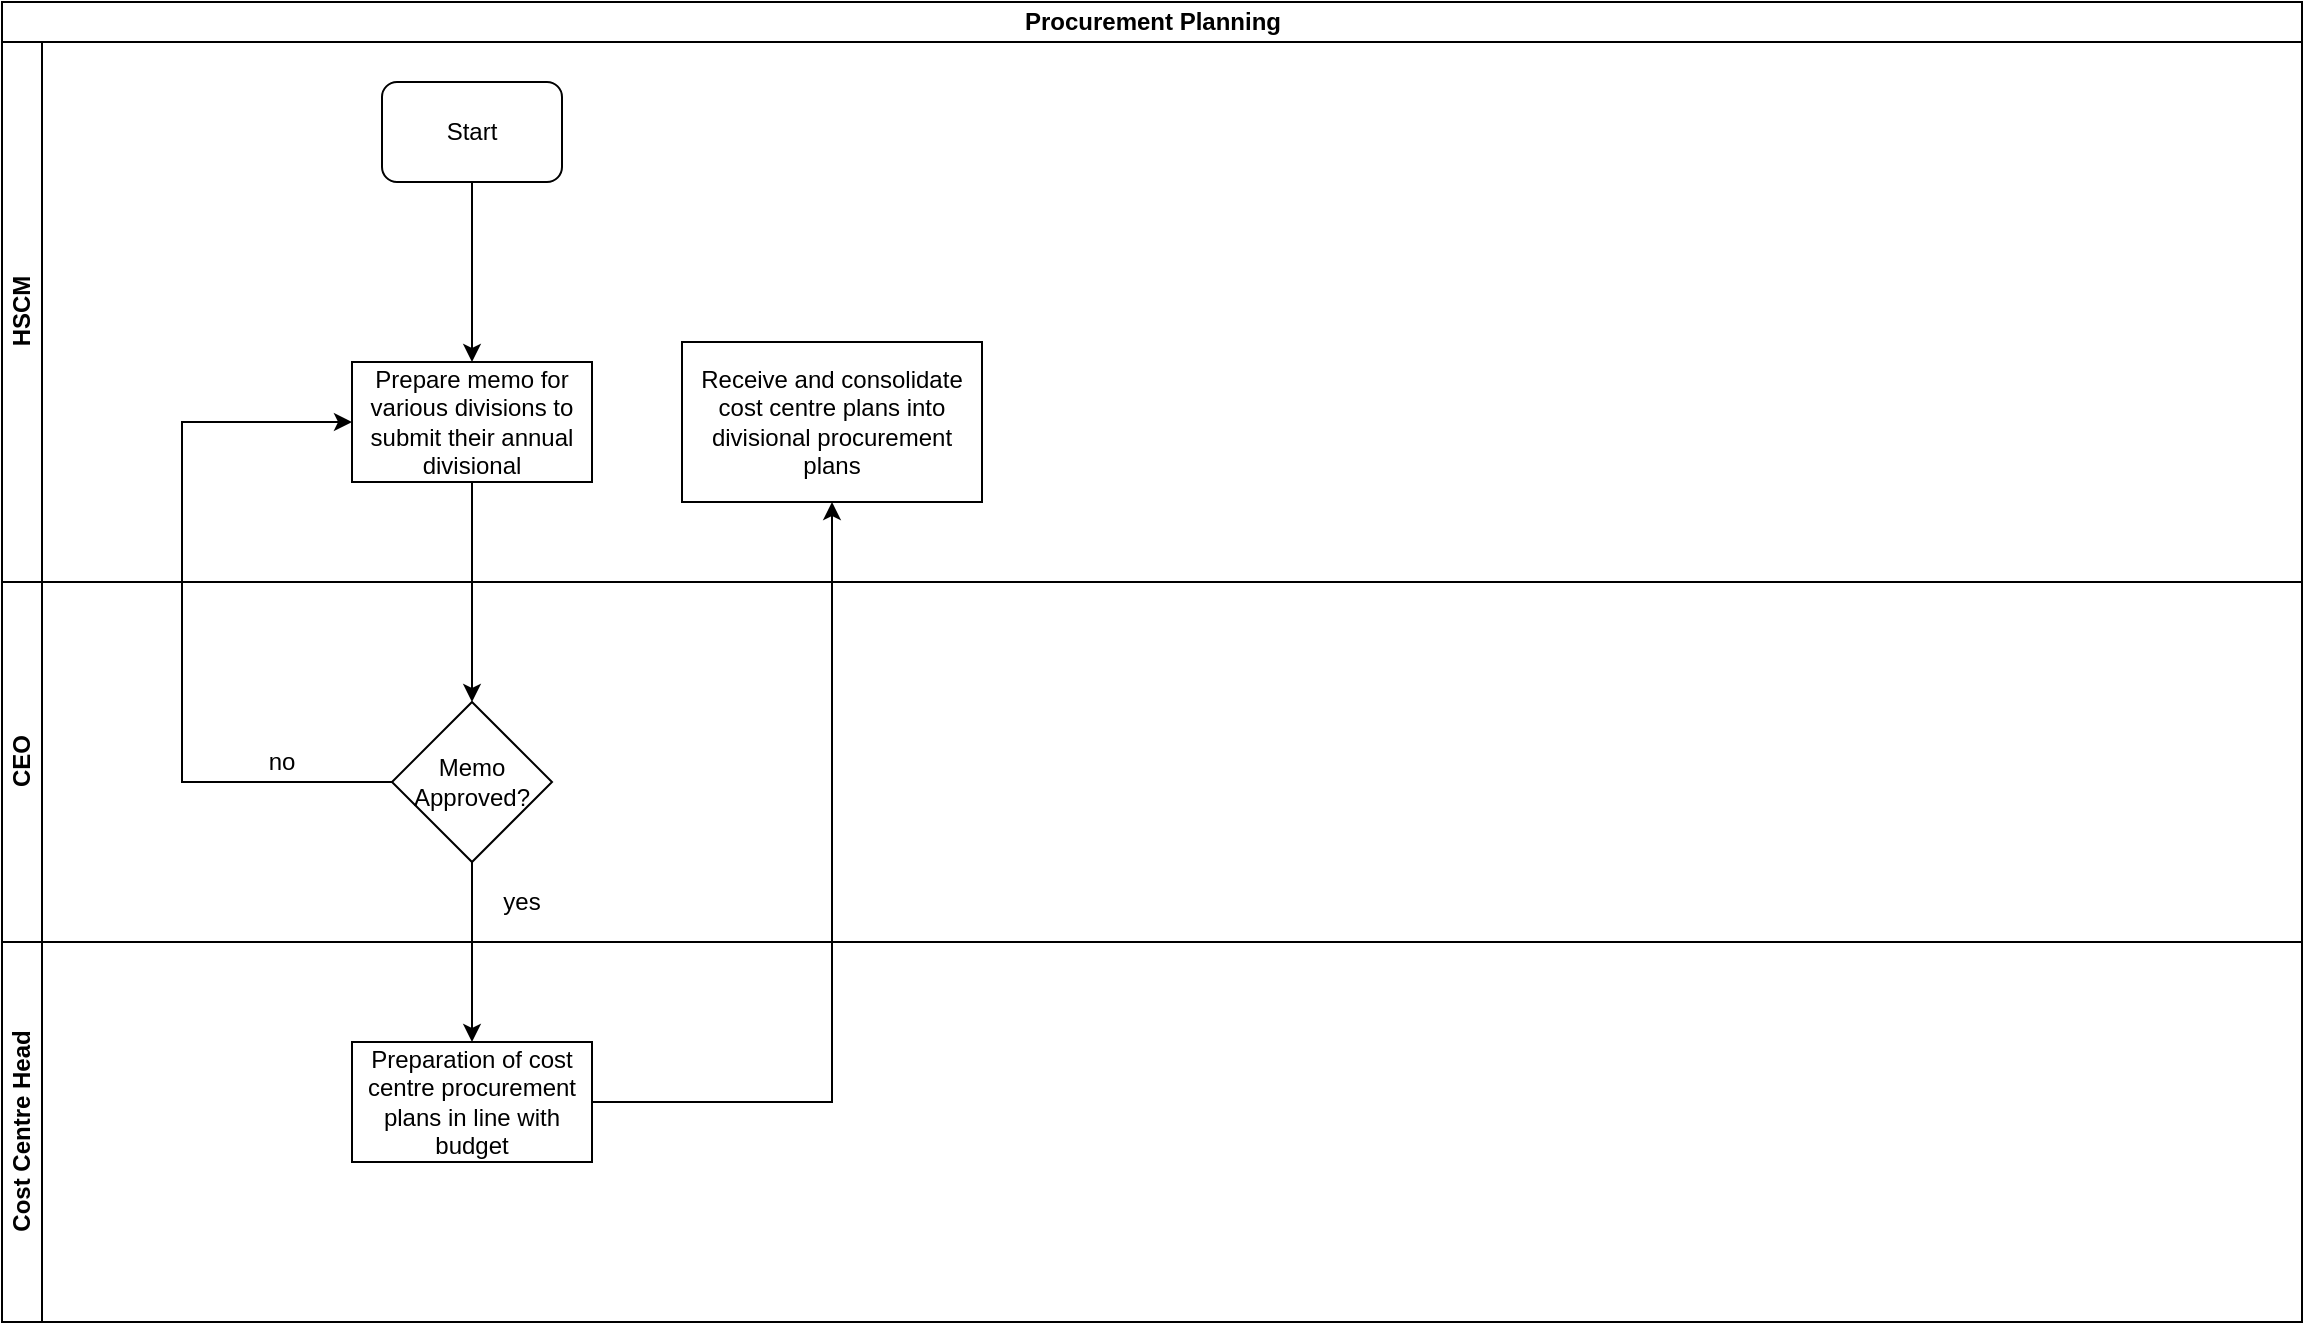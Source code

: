 <mxfile version="14.0.0" type="github">
  <diagram id="OvEPDo06AWxCtlv7Htj_" name="Page-1">
    <mxGraphModel dx="1038" dy="547" grid="1" gridSize="10" guides="1" tooltips="1" connect="1" arrows="1" fold="1" page="1" pageScale="1" pageWidth="1169" pageHeight="827" math="0" shadow="0">
      <root>
        <mxCell id="0" />
        <mxCell id="1" parent="0" />
        <mxCell id="EHX_ExxeSJnJYutKTGt3-1" value="Procurement Planning" style="swimlane;html=1;childLayout=stackLayout;resizeParent=1;resizeParentMax=0;horizontal=1;startSize=20;horizontalStack=0;" vertex="1" parent="1">
          <mxGeometry x="10" y="10" width="1150" height="660" as="geometry" />
        </mxCell>
        <mxCell id="EHX_ExxeSJnJYutKTGt3-2" value="HSCM" style="swimlane;html=1;startSize=20;horizontal=0;" vertex="1" parent="EHX_ExxeSJnJYutKTGt3-1">
          <mxGeometry y="20" width="1150" height="270" as="geometry" />
        </mxCell>
        <mxCell id="EHX_ExxeSJnJYutKTGt3-5" value="Start" style="rounded=1;whiteSpace=wrap;html=1;" vertex="1" parent="EHX_ExxeSJnJYutKTGt3-2">
          <mxGeometry x="190" y="20" width="90" height="50" as="geometry" />
        </mxCell>
        <mxCell id="EHX_ExxeSJnJYutKTGt3-8" value="Prepare memo for various divisions to submit their annual divisional" style="rounded=0;whiteSpace=wrap;html=1;" vertex="1" parent="EHX_ExxeSJnJYutKTGt3-2">
          <mxGeometry x="175" y="160" width="120" height="60" as="geometry" />
        </mxCell>
        <mxCell id="EHX_ExxeSJnJYutKTGt3-7" value="" style="edgeStyle=orthogonalEdgeStyle;rounded=0;orthogonalLoop=1;jettySize=auto;html=1;entryX=0.5;entryY=0;entryDx=0;entryDy=0;" edge="1" parent="EHX_ExxeSJnJYutKTGt3-2" source="EHX_ExxeSJnJYutKTGt3-5" target="EHX_ExxeSJnJYutKTGt3-8">
          <mxGeometry relative="1" as="geometry">
            <mxPoint x="235" y="145" as="targetPoint" />
          </mxGeometry>
        </mxCell>
        <mxCell id="EHX_ExxeSJnJYutKTGt3-15" value="Receive and consolidate cost centre plans into divisional procurement plans" style="whiteSpace=wrap;html=1;rounded=0;" vertex="1" parent="EHX_ExxeSJnJYutKTGt3-2">
          <mxGeometry x="340" y="150" width="150" height="80" as="geometry" />
        </mxCell>
        <mxCell id="EHX_ExxeSJnJYutKTGt3-3" value="CEO" style="swimlane;html=1;startSize=20;horizontal=0;" vertex="1" parent="EHX_ExxeSJnJYutKTGt3-1">
          <mxGeometry y="290" width="1150" height="180" as="geometry" />
        </mxCell>
        <mxCell id="EHX_ExxeSJnJYutKTGt3-9" value="Memo Approved?" style="rhombus;whiteSpace=wrap;html=1;rounded=0;" vertex="1" parent="EHX_ExxeSJnJYutKTGt3-3">
          <mxGeometry x="195" y="60" width="80" height="80" as="geometry" />
        </mxCell>
        <mxCell id="EHX_ExxeSJnJYutKTGt3-17" value="yes" style="text;html=1;strokeColor=none;fillColor=none;align=center;verticalAlign=middle;whiteSpace=wrap;rounded=0;" vertex="1" parent="EHX_ExxeSJnJYutKTGt3-3">
          <mxGeometry x="240" y="150" width="40" height="20" as="geometry" />
        </mxCell>
        <mxCell id="EHX_ExxeSJnJYutKTGt3-18" value="no" style="text;html=1;strokeColor=none;fillColor=none;align=center;verticalAlign=middle;whiteSpace=wrap;rounded=0;" vertex="1" parent="EHX_ExxeSJnJYutKTGt3-3">
          <mxGeometry x="120" y="80" width="40" height="20" as="geometry" />
        </mxCell>
        <mxCell id="EHX_ExxeSJnJYutKTGt3-4" value="Cost Centre Head" style="swimlane;html=1;startSize=20;horizontal=0;" vertex="1" parent="EHX_ExxeSJnJYutKTGt3-1">
          <mxGeometry y="470" width="1150" height="190" as="geometry" />
        </mxCell>
        <mxCell id="EHX_ExxeSJnJYutKTGt3-11" value="Preparation of cost centre procurement plans in line with budget" style="whiteSpace=wrap;html=1;rounded=0;" vertex="1" parent="EHX_ExxeSJnJYutKTGt3-4">
          <mxGeometry x="175" y="50" width="120" height="60" as="geometry" />
        </mxCell>
        <mxCell id="EHX_ExxeSJnJYutKTGt3-10" value="" style="edgeStyle=orthogonalEdgeStyle;rounded=0;orthogonalLoop=1;jettySize=auto;html=1;" edge="1" parent="EHX_ExxeSJnJYutKTGt3-1" source="EHX_ExxeSJnJYutKTGt3-8" target="EHX_ExxeSJnJYutKTGt3-9">
          <mxGeometry relative="1" as="geometry" />
        </mxCell>
        <mxCell id="EHX_ExxeSJnJYutKTGt3-12" value="" style="edgeStyle=orthogonalEdgeStyle;rounded=0;orthogonalLoop=1;jettySize=auto;html=1;" edge="1" parent="EHX_ExxeSJnJYutKTGt3-1" source="EHX_ExxeSJnJYutKTGt3-9" target="EHX_ExxeSJnJYutKTGt3-11">
          <mxGeometry relative="1" as="geometry" />
        </mxCell>
        <mxCell id="EHX_ExxeSJnJYutKTGt3-16" value="" style="edgeStyle=orthogonalEdgeStyle;rounded=0;orthogonalLoop=1;jettySize=auto;html=1;" edge="1" parent="EHX_ExxeSJnJYutKTGt3-1" source="EHX_ExxeSJnJYutKTGt3-11" target="EHX_ExxeSJnJYutKTGt3-15">
          <mxGeometry relative="1" as="geometry" />
        </mxCell>
        <mxCell id="EHX_ExxeSJnJYutKTGt3-20" value="" style="edgeStyle=orthogonalEdgeStyle;rounded=0;orthogonalLoop=1;jettySize=auto;html=1;entryX=0;entryY=0.5;entryDx=0;entryDy=0;" edge="1" parent="EHX_ExxeSJnJYutKTGt3-1" source="EHX_ExxeSJnJYutKTGt3-9" target="EHX_ExxeSJnJYutKTGt3-8">
          <mxGeometry relative="1" as="geometry">
            <mxPoint x="135" y="390" as="targetPoint" />
            <Array as="points">
              <mxPoint x="90" y="390" />
              <mxPoint x="90" y="210" />
            </Array>
          </mxGeometry>
        </mxCell>
      </root>
    </mxGraphModel>
  </diagram>
</mxfile>
